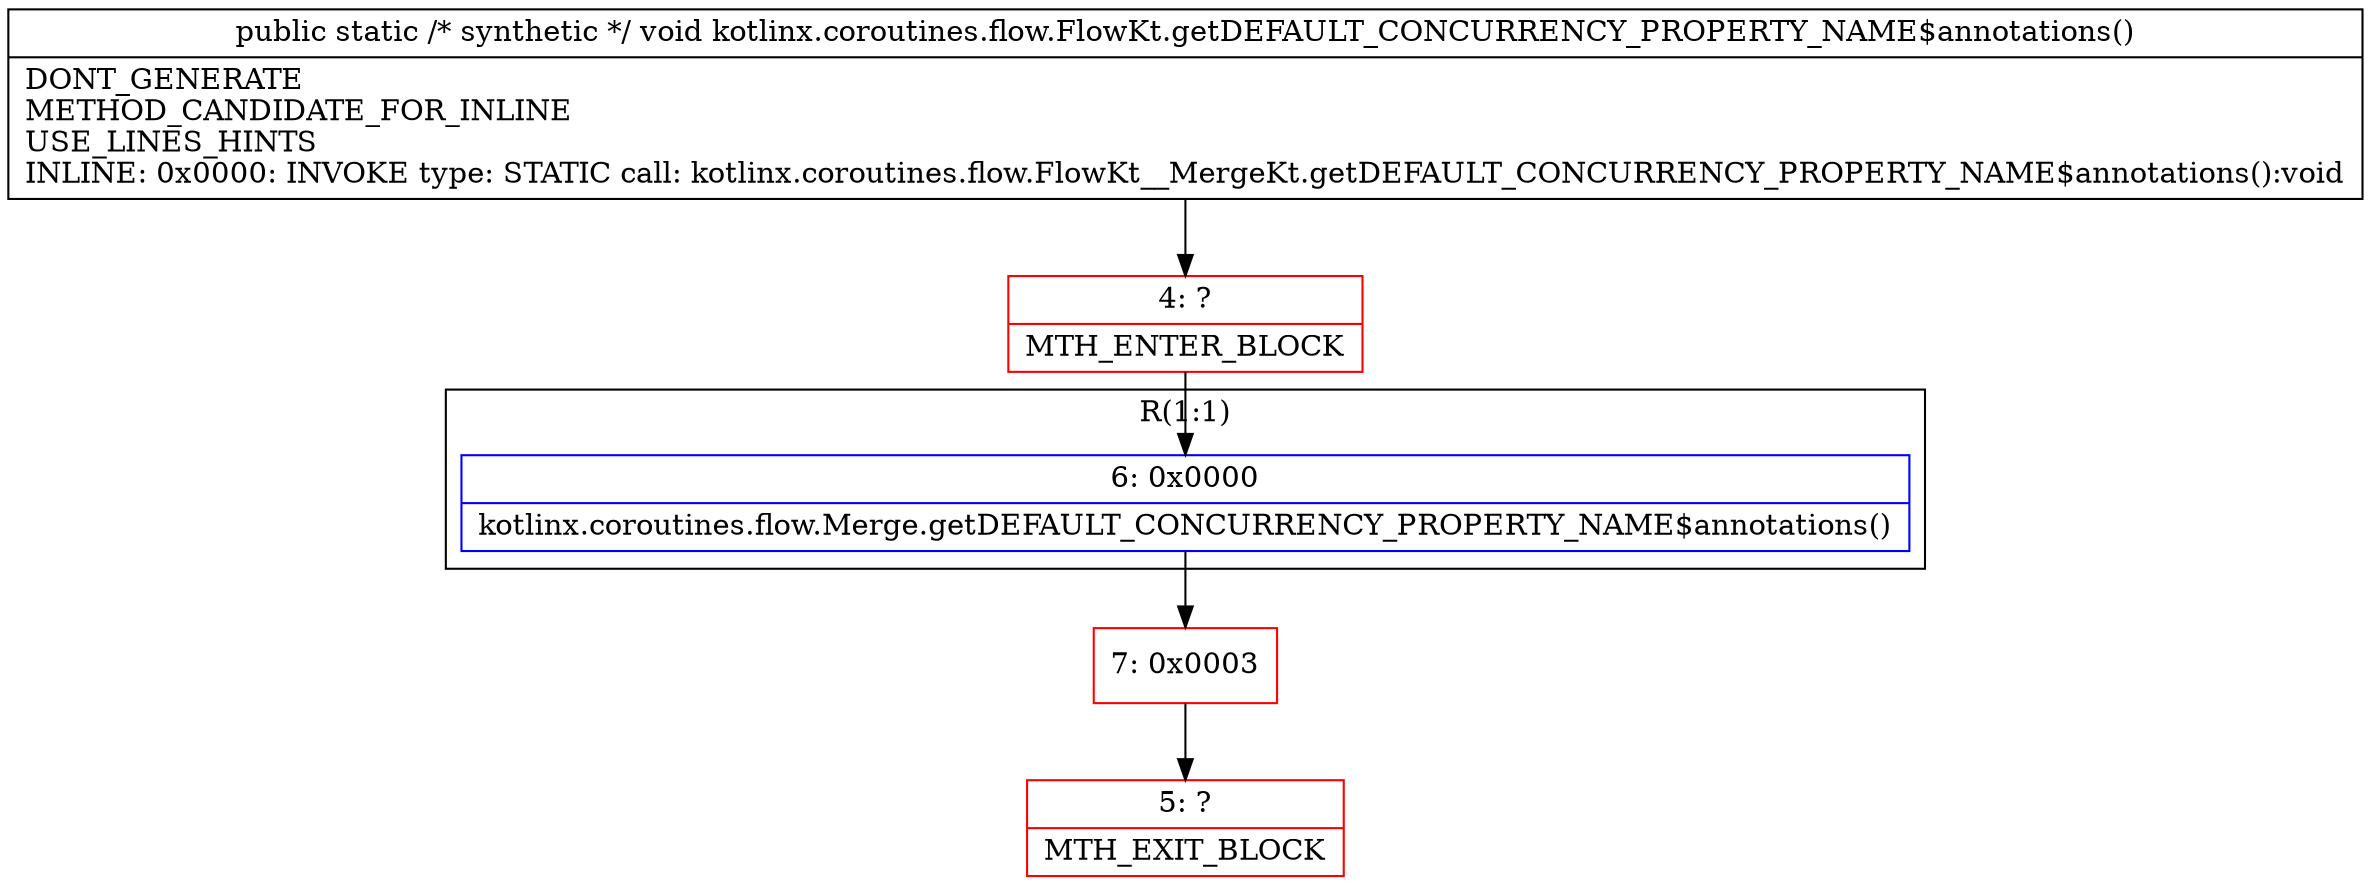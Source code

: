 digraph "CFG forkotlinx.coroutines.flow.FlowKt.getDEFAULT_CONCURRENCY_PROPERTY_NAME$annotations()V" {
subgraph cluster_Region_712939470 {
label = "R(1:1)";
node [shape=record,color=blue];
Node_6 [shape=record,label="{6\:\ 0x0000|kotlinx.coroutines.flow.Merge.getDEFAULT_CONCURRENCY_PROPERTY_NAME$annotations()\l}"];
}
Node_4 [shape=record,color=red,label="{4\:\ ?|MTH_ENTER_BLOCK\l}"];
Node_7 [shape=record,color=red,label="{7\:\ 0x0003}"];
Node_5 [shape=record,color=red,label="{5\:\ ?|MTH_EXIT_BLOCK\l}"];
MethodNode[shape=record,label="{public static \/* synthetic *\/ void kotlinx.coroutines.flow.FlowKt.getDEFAULT_CONCURRENCY_PROPERTY_NAME$annotations()  | DONT_GENERATE\lMETHOD_CANDIDATE_FOR_INLINE\lUSE_LINES_HINTS\lINLINE: 0x0000: INVOKE   type: STATIC call: kotlinx.coroutines.flow.FlowKt__MergeKt.getDEFAULT_CONCURRENCY_PROPERTY_NAME$annotations():void\l}"];
MethodNode -> Node_4;Node_6 -> Node_7;
Node_4 -> Node_6;
Node_7 -> Node_5;
}

